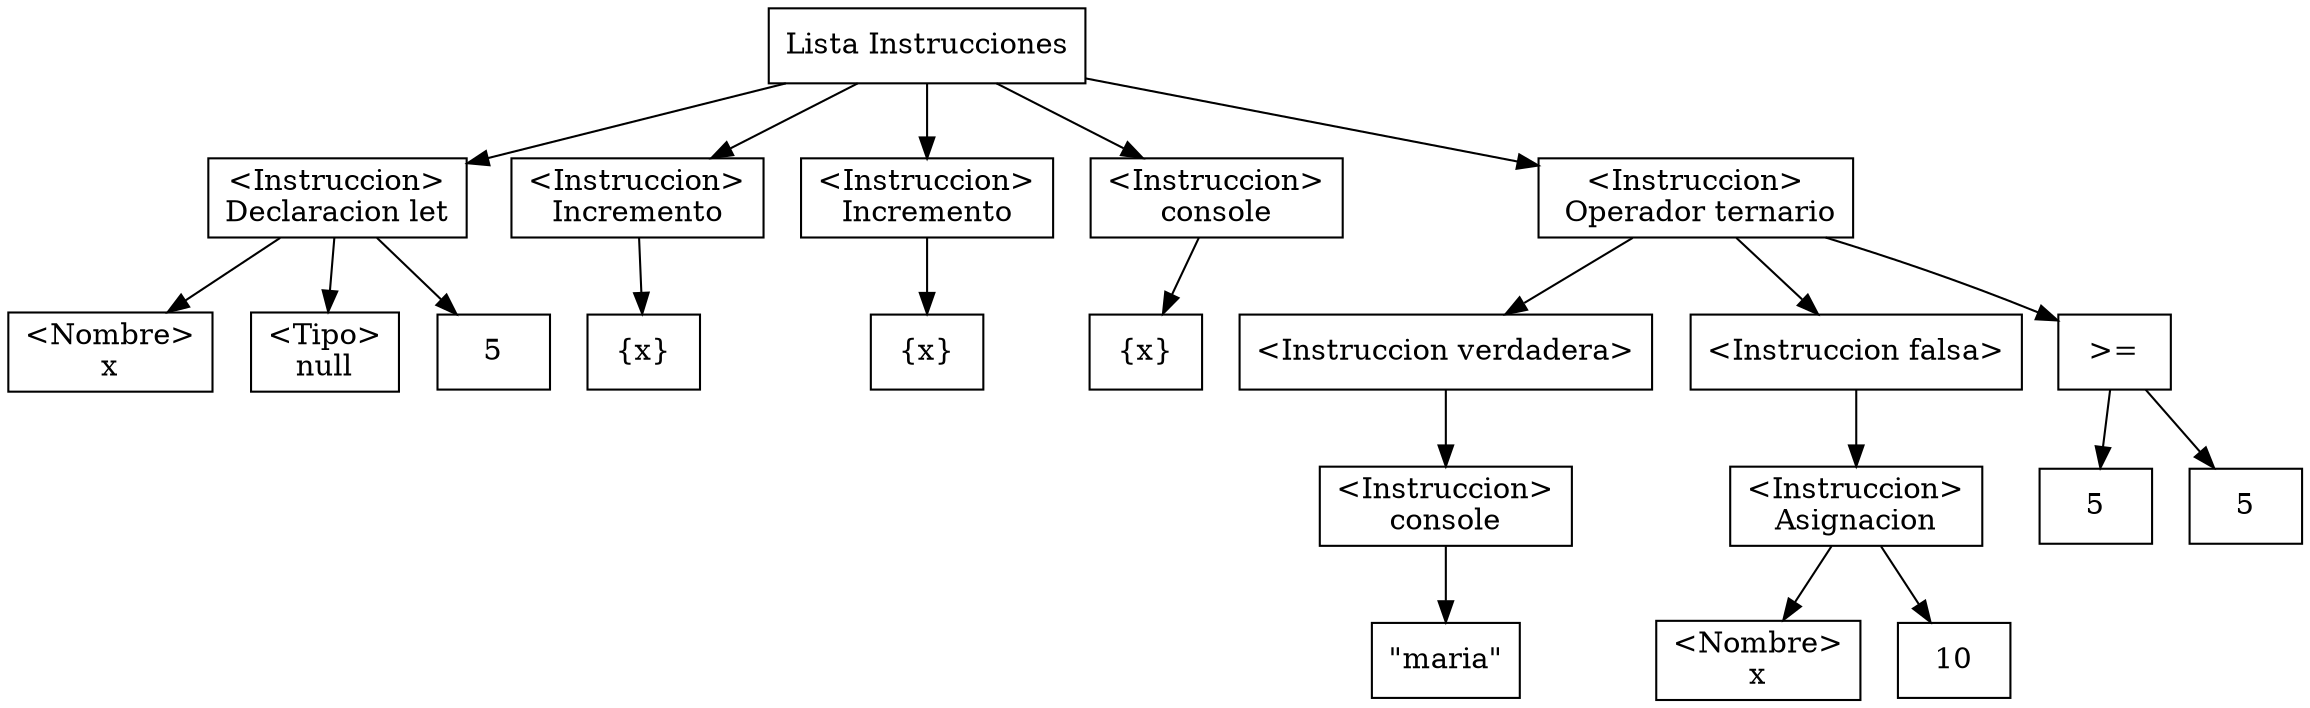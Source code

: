 digraph G {
node[shape=box];
        node_1_1_[label="Lista Instrucciones"];        
        node_1_1_->node_2_5_;
        node_2_5_[label="\<Instruccion\>\nDeclaracion let"];
        node_2_5_1[label="\<Nombre\>\nx"];
        node_2_5_2[label="\<Tipo\>\nnull"];
        node_2_5_->node_2_5_1
        node_2_5_->node_2_5_2
        node_2_5_->
        node_2_11_;
        node_2_11_[label="5"];node_1_1_->node_3_5_;
        node_3_5_[label="\<Instruccion\>\nIncremento"];
        node_3_5_1[label="{x}"];
        node_3_5_->node_3_5_1;
        node_1_1_->node_4_7_;
        node_4_7_[label="\<Instruccion\>\nIncremento"];
        node_4_7_1[label="{x}"];
        node_4_7_->node_4_7_1;
        node_1_1_->node_5_5_;
        node_5_5_[label="\<Instruccion\>\nconsole"];node_5_5_->
        node_5_17_;
        node_5_17_[label="{x}"];
        node_1_1_->node_6_12_;
        node_6_12_ [label="\<Instruccion\>\n Operador ternario"];
        node_6_12_1[label="\<Instruccion verdadera\>"];
        node_6_12_2[label="\<Instruccion falsa\>"];
        node_6_12_->node_6_12_1;
        node_6_12_->node_6_12_2;
        node_6_12_->
        node_6_7_;
        node_6_7_[label="\>="];
        node_6_7_->
        node_6_6_;
        node_6_6_[label="5"];
        node_6_7_->
        node_6_9_;
        node_6_9_[label="5"];
        
        node_6_12_1->node_6_14_;
        node_6_12_2->node_6_36_;
        
        node_6_14_[label="\<Instruccion\>\nconsole"];node_6_14_->
        node_6_32_;
        node_6_32_[label="\"maria\""];
        node_6_36_[label="\<Instruccion\>\nAsignacion"];
        node_6_36_1[label="\<Nombre\>\nx"];
        node_6_36_->node_6_36_1;
        node_6_36_->
        node_6_38_;
        node_6_38_[label="10"];
        
}